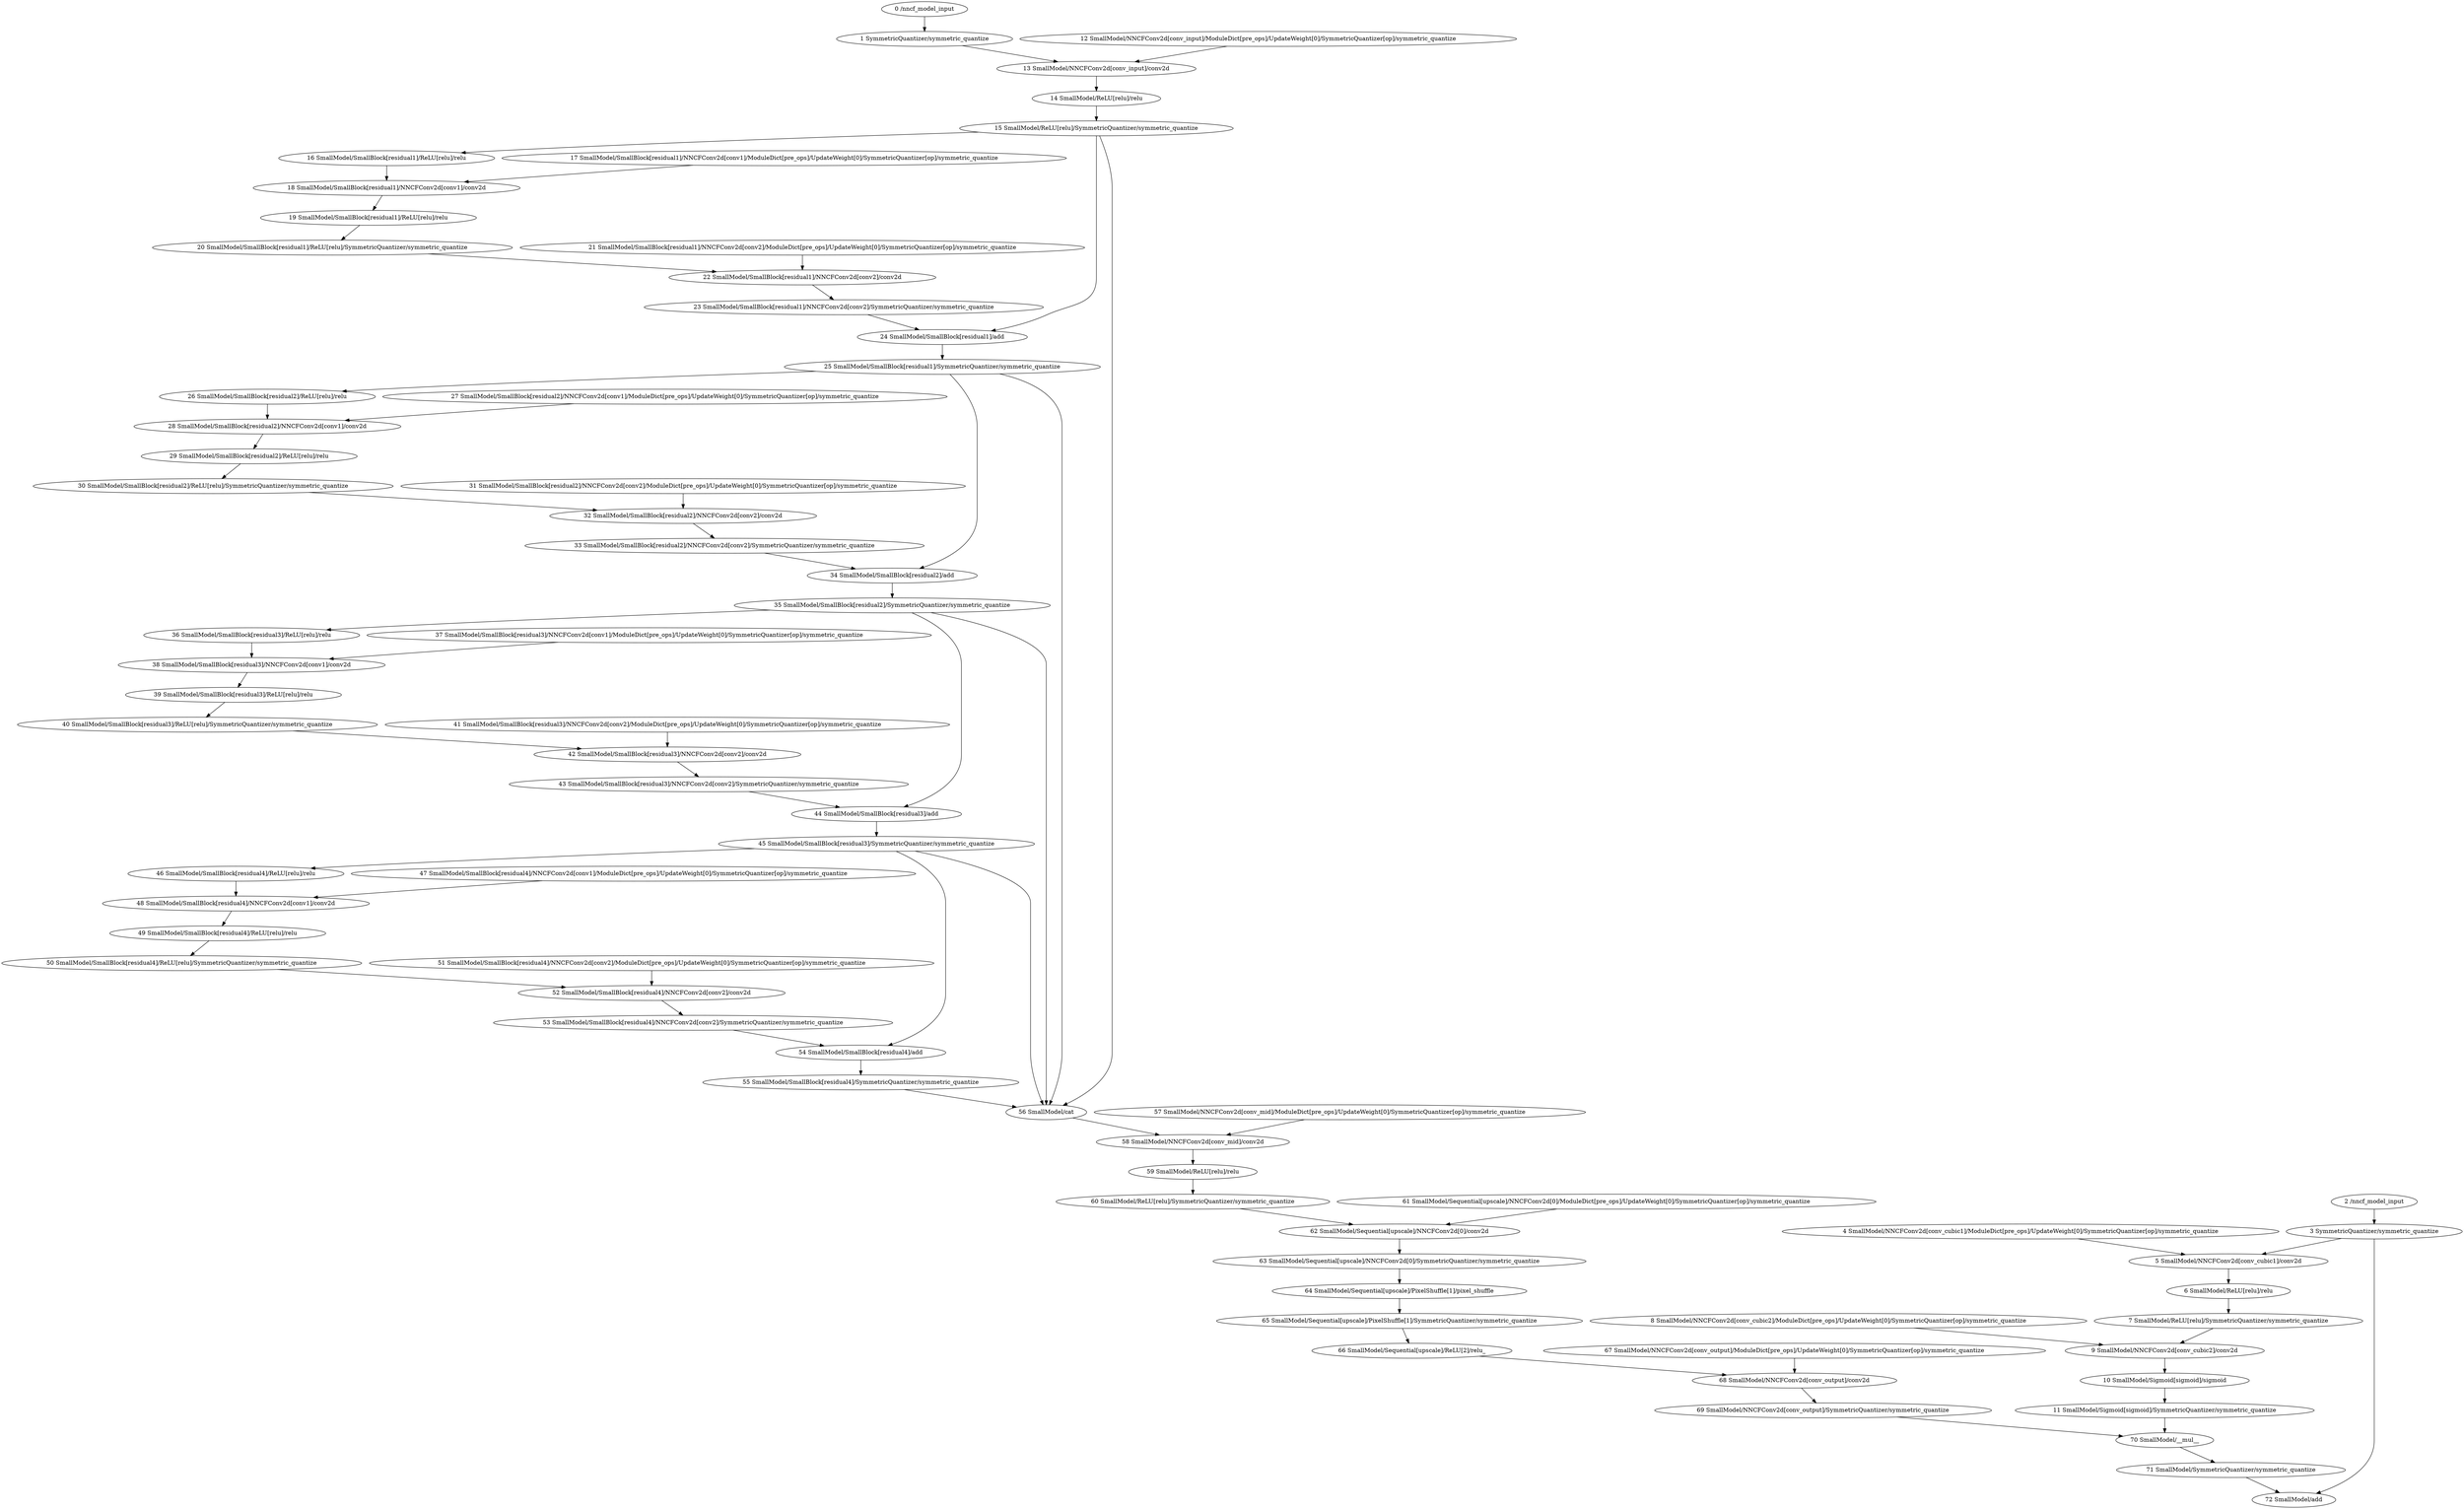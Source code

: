 strict digraph  {
"0 /nncf_model_input" [id=0, scope="", type=nncf_model_input];
"1 SymmetricQuantizer/symmetric_quantize" [id=1, scope=SymmetricQuantizer, type=symmetric_quantize];
"2 /nncf_model_input" [id=2, scope="", type=nncf_model_input];
"3 SymmetricQuantizer/symmetric_quantize" [id=3, scope=SymmetricQuantizer, type=symmetric_quantize];
"4 SmallModel/NNCFConv2d[conv_cubic1]/ModuleDict[pre_ops]/UpdateWeight[0]/SymmetricQuantizer[op]/symmetric_quantize" [id=4, scope="SmallModel/NNCFConv2d[conv_cubic1]/ModuleDict[pre_ops]/UpdateWeight[0]/SymmetricQuantizer[op]", type=symmetric_quantize];
"5 SmallModel/NNCFConv2d[conv_cubic1]/conv2d" [id=5, scope="SmallModel/NNCFConv2d[conv_cubic1]", type=conv2d];
"6 SmallModel/ReLU[relu]/relu" [id=6, scope="SmallModel/ReLU[relu]", type=relu];
"7 SmallModel/ReLU[relu]/SymmetricQuantizer/symmetric_quantize" [id=7, scope="SmallModel/ReLU[relu]/SymmetricQuantizer", type=symmetric_quantize];
"8 SmallModel/NNCFConv2d[conv_cubic2]/ModuleDict[pre_ops]/UpdateWeight[0]/SymmetricQuantizer[op]/symmetric_quantize" [id=8, scope="SmallModel/NNCFConv2d[conv_cubic2]/ModuleDict[pre_ops]/UpdateWeight[0]/SymmetricQuantizer[op]", type=symmetric_quantize];
"9 SmallModel/NNCFConv2d[conv_cubic2]/conv2d" [id=9, scope="SmallModel/NNCFConv2d[conv_cubic2]", type=conv2d];
"10 SmallModel/Sigmoid[sigmoid]/sigmoid" [id=10, scope="SmallModel/Sigmoid[sigmoid]", type=sigmoid];
"11 SmallModel/Sigmoid[sigmoid]/SymmetricQuantizer/symmetric_quantize" [id=11, scope="SmallModel/Sigmoid[sigmoid]/SymmetricQuantizer", type=symmetric_quantize];
"12 SmallModel/NNCFConv2d[conv_input]/ModuleDict[pre_ops]/UpdateWeight[0]/SymmetricQuantizer[op]/symmetric_quantize" [id=12, scope="SmallModel/NNCFConv2d[conv_input]/ModuleDict[pre_ops]/UpdateWeight[0]/SymmetricQuantizer[op]", type=symmetric_quantize];
"13 SmallModel/NNCFConv2d[conv_input]/conv2d" [id=13, scope="SmallModel/NNCFConv2d[conv_input]", type=conv2d];
"14 SmallModel/ReLU[relu]/relu" [id=14, scope="SmallModel/ReLU[relu]", type=relu];
"15 SmallModel/ReLU[relu]/SymmetricQuantizer/symmetric_quantize" [id=15, scope="SmallModel/ReLU[relu]/SymmetricQuantizer", type=symmetric_quantize];
"16 SmallModel/SmallBlock[residual1]/ReLU[relu]/relu" [id=16, scope="SmallModel/SmallBlock[residual1]/ReLU[relu]", type=relu];
"17 SmallModel/SmallBlock[residual1]/NNCFConv2d[conv1]/ModuleDict[pre_ops]/UpdateWeight[0]/SymmetricQuantizer[op]/symmetric_quantize" [id=17, scope="SmallModel/SmallBlock[residual1]/NNCFConv2d[conv1]/ModuleDict[pre_ops]/UpdateWeight[0]/SymmetricQuantizer[op]", type=symmetric_quantize];
"18 SmallModel/SmallBlock[residual1]/NNCFConv2d[conv1]/conv2d" [id=18, scope="SmallModel/SmallBlock[residual1]/NNCFConv2d[conv1]", type=conv2d];
"19 SmallModel/SmallBlock[residual1]/ReLU[relu]/relu" [id=19, scope="SmallModel/SmallBlock[residual1]/ReLU[relu]", type=relu];
"20 SmallModel/SmallBlock[residual1]/ReLU[relu]/SymmetricQuantizer/symmetric_quantize" [id=20, scope="SmallModel/SmallBlock[residual1]/ReLU[relu]/SymmetricQuantizer", type=symmetric_quantize];
"21 SmallModel/SmallBlock[residual1]/NNCFConv2d[conv2]/ModuleDict[pre_ops]/UpdateWeight[0]/SymmetricQuantizer[op]/symmetric_quantize" [id=21, scope="SmallModel/SmallBlock[residual1]/NNCFConv2d[conv2]/ModuleDict[pre_ops]/UpdateWeight[0]/SymmetricQuantizer[op]", type=symmetric_quantize];
"22 SmallModel/SmallBlock[residual1]/NNCFConv2d[conv2]/conv2d" [id=22, scope="SmallModel/SmallBlock[residual1]/NNCFConv2d[conv2]", type=conv2d];
"23 SmallModel/SmallBlock[residual1]/NNCFConv2d[conv2]/SymmetricQuantizer/symmetric_quantize" [id=23, scope="SmallModel/SmallBlock[residual1]/NNCFConv2d[conv2]/SymmetricQuantizer", type=symmetric_quantize];
"24 SmallModel/SmallBlock[residual1]/add" [id=24, scope="SmallModel/SmallBlock[residual1]", type=add];
"25 SmallModel/SmallBlock[residual1]/SymmetricQuantizer/symmetric_quantize" [id=25, scope="SmallModel/SmallBlock[residual1]/SymmetricQuantizer", type=symmetric_quantize];
"26 SmallModel/SmallBlock[residual2]/ReLU[relu]/relu" [id=26, scope="SmallModel/SmallBlock[residual2]/ReLU[relu]", type=relu];
"27 SmallModel/SmallBlock[residual2]/NNCFConv2d[conv1]/ModuleDict[pre_ops]/UpdateWeight[0]/SymmetricQuantizer[op]/symmetric_quantize" [id=27, scope="SmallModel/SmallBlock[residual2]/NNCFConv2d[conv1]/ModuleDict[pre_ops]/UpdateWeight[0]/SymmetricQuantizer[op]", type=symmetric_quantize];
"28 SmallModel/SmallBlock[residual2]/NNCFConv2d[conv1]/conv2d" [id=28, scope="SmallModel/SmallBlock[residual2]/NNCFConv2d[conv1]", type=conv2d];
"29 SmallModel/SmallBlock[residual2]/ReLU[relu]/relu" [id=29, scope="SmallModel/SmallBlock[residual2]/ReLU[relu]", type=relu];
"30 SmallModel/SmallBlock[residual2]/ReLU[relu]/SymmetricQuantizer/symmetric_quantize" [id=30, scope="SmallModel/SmallBlock[residual2]/ReLU[relu]/SymmetricQuantizer", type=symmetric_quantize];
"31 SmallModel/SmallBlock[residual2]/NNCFConv2d[conv2]/ModuleDict[pre_ops]/UpdateWeight[0]/SymmetricQuantizer[op]/symmetric_quantize" [id=31, scope="SmallModel/SmallBlock[residual2]/NNCFConv2d[conv2]/ModuleDict[pre_ops]/UpdateWeight[0]/SymmetricQuantizer[op]", type=symmetric_quantize];
"32 SmallModel/SmallBlock[residual2]/NNCFConv2d[conv2]/conv2d" [id=32, scope="SmallModel/SmallBlock[residual2]/NNCFConv2d[conv2]", type=conv2d];
"33 SmallModel/SmallBlock[residual2]/NNCFConv2d[conv2]/SymmetricQuantizer/symmetric_quantize" [id=33, scope="SmallModel/SmallBlock[residual2]/NNCFConv2d[conv2]/SymmetricQuantizer", type=symmetric_quantize];
"34 SmallModel/SmallBlock[residual2]/add" [id=34, scope="SmallModel/SmallBlock[residual2]", type=add];
"35 SmallModel/SmallBlock[residual2]/SymmetricQuantizer/symmetric_quantize" [id=35, scope="SmallModel/SmallBlock[residual2]/SymmetricQuantizer", type=symmetric_quantize];
"36 SmallModel/SmallBlock[residual3]/ReLU[relu]/relu" [id=36, scope="SmallModel/SmallBlock[residual3]/ReLU[relu]", type=relu];
"37 SmallModel/SmallBlock[residual3]/NNCFConv2d[conv1]/ModuleDict[pre_ops]/UpdateWeight[0]/SymmetricQuantizer[op]/symmetric_quantize" [id=37, scope="SmallModel/SmallBlock[residual3]/NNCFConv2d[conv1]/ModuleDict[pre_ops]/UpdateWeight[0]/SymmetricQuantizer[op]", type=symmetric_quantize];
"38 SmallModel/SmallBlock[residual3]/NNCFConv2d[conv1]/conv2d" [id=38, scope="SmallModel/SmallBlock[residual3]/NNCFConv2d[conv1]", type=conv2d];
"39 SmallModel/SmallBlock[residual3]/ReLU[relu]/relu" [id=39, scope="SmallModel/SmallBlock[residual3]/ReLU[relu]", type=relu];
"40 SmallModel/SmallBlock[residual3]/ReLU[relu]/SymmetricQuantizer/symmetric_quantize" [id=40, scope="SmallModel/SmallBlock[residual3]/ReLU[relu]/SymmetricQuantizer", type=symmetric_quantize];
"41 SmallModel/SmallBlock[residual3]/NNCFConv2d[conv2]/ModuleDict[pre_ops]/UpdateWeight[0]/SymmetricQuantizer[op]/symmetric_quantize" [id=41, scope="SmallModel/SmallBlock[residual3]/NNCFConv2d[conv2]/ModuleDict[pre_ops]/UpdateWeight[0]/SymmetricQuantizer[op]", type=symmetric_quantize];
"42 SmallModel/SmallBlock[residual3]/NNCFConv2d[conv2]/conv2d" [id=42, scope="SmallModel/SmallBlock[residual3]/NNCFConv2d[conv2]", type=conv2d];
"43 SmallModel/SmallBlock[residual3]/NNCFConv2d[conv2]/SymmetricQuantizer/symmetric_quantize" [id=43, scope="SmallModel/SmallBlock[residual3]/NNCFConv2d[conv2]/SymmetricQuantizer", type=symmetric_quantize];
"44 SmallModel/SmallBlock[residual3]/add" [id=44, scope="SmallModel/SmallBlock[residual3]", type=add];
"45 SmallModel/SmallBlock[residual3]/SymmetricQuantizer/symmetric_quantize" [id=45, scope="SmallModel/SmallBlock[residual3]/SymmetricQuantizer", type=symmetric_quantize];
"46 SmallModel/SmallBlock[residual4]/ReLU[relu]/relu" [id=46, scope="SmallModel/SmallBlock[residual4]/ReLU[relu]", type=relu];
"47 SmallModel/SmallBlock[residual4]/NNCFConv2d[conv1]/ModuleDict[pre_ops]/UpdateWeight[0]/SymmetricQuantizer[op]/symmetric_quantize" [id=47, scope="SmallModel/SmallBlock[residual4]/NNCFConv2d[conv1]/ModuleDict[pre_ops]/UpdateWeight[0]/SymmetricQuantizer[op]", type=symmetric_quantize];
"48 SmallModel/SmallBlock[residual4]/NNCFConv2d[conv1]/conv2d" [id=48, scope="SmallModel/SmallBlock[residual4]/NNCFConv2d[conv1]", type=conv2d];
"49 SmallModel/SmallBlock[residual4]/ReLU[relu]/relu" [id=49, scope="SmallModel/SmallBlock[residual4]/ReLU[relu]", type=relu];
"50 SmallModel/SmallBlock[residual4]/ReLU[relu]/SymmetricQuantizer/symmetric_quantize" [id=50, scope="SmallModel/SmallBlock[residual4]/ReLU[relu]/SymmetricQuantizer", type=symmetric_quantize];
"51 SmallModel/SmallBlock[residual4]/NNCFConv2d[conv2]/ModuleDict[pre_ops]/UpdateWeight[0]/SymmetricQuantizer[op]/symmetric_quantize" [id=51, scope="SmallModel/SmallBlock[residual4]/NNCFConv2d[conv2]/ModuleDict[pre_ops]/UpdateWeight[0]/SymmetricQuantizer[op]", type=symmetric_quantize];
"52 SmallModel/SmallBlock[residual4]/NNCFConv2d[conv2]/conv2d" [id=52, scope="SmallModel/SmallBlock[residual4]/NNCFConv2d[conv2]", type=conv2d];
"53 SmallModel/SmallBlock[residual4]/NNCFConv2d[conv2]/SymmetricQuantizer/symmetric_quantize" [id=53, scope="SmallModel/SmallBlock[residual4]/NNCFConv2d[conv2]/SymmetricQuantizer", type=symmetric_quantize];
"54 SmallModel/SmallBlock[residual4]/add" [id=54, scope="SmallModel/SmallBlock[residual4]", type=add];
"55 SmallModel/SmallBlock[residual4]/SymmetricQuantizer/symmetric_quantize" [id=55, scope="SmallModel/SmallBlock[residual4]/SymmetricQuantizer", type=symmetric_quantize];
"56 SmallModel/cat" [id=56, scope=SmallModel, type=cat];
"57 SmallModel/NNCFConv2d[conv_mid]/ModuleDict[pre_ops]/UpdateWeight[0]/SymmetricQuantizer[op]/symmetric_quantize" [id=57, scope="SmallModel/NNCFConv2d[conv_mid]/ModuleDict[pre_ops]/UpdateWeight[0]/SymmetricQuantizer[op]", type=symmetric_quantize];
"58 SmallModel/NNCFConv2d[conv_mid]/conv2d" [id=58, scope="SmallModel/NNCFConv2d[conv_mid]", type=conv2d];
"59 SmallModel/ReLU[relu]/relu" [id=59, scope="SmallModel/ReLU[relu]", type=relu];
"60 SmallModel/ReLU[relu]/SymmetricQuantizer/symmetric_quantize" [id=60, scope="SmallModel/ReLU[relu]/SymmetricQuantizer", type=symmetric_quantize];
"61 SmallModel/Sequential[upscale]/NNCFConv2d[0]/ModuleDict[pre_ops]/UpdateWeight[0]/SymmetricQuantizer[op]/symmetric_quantize" [id=61, scope="SmallModel/Sequential[upscale]/NNCFConv2d[0]/ModuleDict[pre_ops]/UpdateWeight[0]/SymmetricQuantizer[op]", type=symmetric_quantize];
"62 SmallModel/Sequential[upscale]/NNCFConv2d[0]/conv2d" [id=62, scope="SmallModel/Sequential[upscale]/NNCFConv2d[0]", type=conv2d];
"63 SmallModel/Sequential[upscale]/NNCFConv2d[0]/SymmetricQuantizer/symmetric_quantize" [id=63, scope="SmallModel/Sequential[upscale]/NNCFConv2d[0]/SymmetricQuantizer", type=symmetric_quantize];
"64 SmallModel/Sequential[upscale]/PixelShuffle[1]/pixel_shuffle" [id=64, scope="SmallModel/Sequential[upscale]/PixelShuffle[1]", type=pixel_shuffle];
"65 SmallModel/Sequential[upscale]/PixelShuffle[1]/SymmetricQuantizer/symmetric_quantize" [id=65, scope="SmallModel/Sequential[upscale]/PixelShuffle[1]/SymmetricQuantizer", type=symmetric_quantize];
"66 SmallModel/Sequential[upscale]/ReLU[2]/relu_" [id=66, scope="SmallModel/Sequential[upscale]/ReLU[2]", type=relu_];
"67 SmallModel/NNCFConv2d[conv_output]/ModuleDict[pre_ops]/UpdateWeight[0]/SymmetricQuantizer[op]/symmetric_quantize" [id=67, scope="SmallModel/NNCFConv2d[conv_output]/ModuleDict[pre_ops]/UpdateWeight[0]/SymmetricQuantizer[op]", type=symmetric_quantize];
"68 SmallModel/NNCFConv2d[conv_output]/conv2d" [id=68, scope="SmallModel/NNCFConv2d[conv_output]", type=conv2d];
"69 SmallModel/NNCFConv2d[conv_output]/SymmetricQuantizer/symmetric_quantize" [id=69, scope="SmallModel/NNCFConv2d[conv_output]/SymmetricQuantizer", type=symmetric_quantize];
"70 SmallModel/__mul__" [id=70, scope=SmallModel, type=__mul__];
"71 SmallModel/SymmetricQuantizer/symmetric_quantize" [id=71, scope="SmallModel/SymmetricQuantizer", type=symmetric_quantize];
"72 SmallModel/add" [id=72, scope=SmallModel, type=add];
"0 /nncf_model_input" -> "1 SymmetricQuantizer/symmetric_quantize";
"2 /nncf_model_input" -> "3 SymmetricQuantizer/symmetric_quantize";
"3 SymmetricQuantizer/symmetric_quantize" -> "5 SmallModel/NNCFConv2d[conv_cubic1]/conv2d";
"4 SmallModel/NNCFConv2d[conv_cubic1]/ModuleDict[pre_ops]/UpdateWeight[0]/SymmetricQuantizer[op]/symmetric_quantize" -> "5 SmallModel/NNCFConv2d[conv_cubic1]/conv2d";
"5 SmallModel/NNCFConv2d[conv_cubic1]/conv2d" -> "6 SmallModel/ReLU[relu]/relu";
"6 SmallModel/ReLU[relu]/relu" -> "7 SmallModel/ReLU[relu]/SymmetricQuantizer/symmetric_quantize";
"7 SmallModel/ReLU[relu]/SymmetricQuantizer/symmetric_quantize" -> "9 SmallModel/NNCFConv2d[conv_cubic2]/conv2d";
"8 SmallModel/NNCFConv2d[conv_cubic2]/ModuleDict[pre_ops]/UpdateWeight[0]/SymmetricQuantizer[op]/symmetric_quantize" -> "9 SmallModel/NNCFConv2d[conv_cubic2]/conv2d";
"1 SymmetricQuantizer/symmetric_quantize" -> "13 SmallModel/NNCFConv2d[conv_input]/conv2d";
"3 SymmetricQuantizer/symmetric_quantize" -> "72 SmallModel/add";
"9 SmallModel/NNCFConv2d[conv_cubic2]/conv2d" -> "10 SmallModel/Sigmoid[sigmoid]/sigmoid";
"10 SmallModel/Sigmoid[sigmoid]/sigmoid" -> "11 SmallModel/Sigmoid[sigmoid]/SymmetricQuantizer/symmetric_quantize";
"11 SmallModel/Sigmoid[sigmoid]/SymmetricQuantizer/symmetric_quantize" -> "70 SmallModel/__mul__";
"12 SmallModel/NNCFConv2d[conv_input]/ModuleDict[pre_ops]/UpdateWeight[0]/SymmetricQuantizer[op]/symmetric_quantize" -> "13 SmallModel/NNCFConv2d[conv_input]/conv2d";
"13 SmallModel/NNCFConv2d[conv_input]/conv2d" -> "14 SmallModel/ReLU[relu]/relu";
"14 SmallModel/ReLU[relu]/relu" -> "15 SmallModel/ReLU[relu]/SymmetricQuantizer/symmetric_quantize";
"15 SmallModel/ReLU[relu]/SymmetricQuantizer/symmetric_quantize" -> "16 SmallModel/SmallBlock[residual1]/ReLU[relu]/relu";
"15 SmallModel/ReLU[relu]/SymmetricQuantizer/symmetric_quantize" -> "24 SmallModel/SmallBlock[residual1]/add";
"15 SmallModel/ReLU[relu]/SymmetricQuantizer/symmetric_quantize" -> "56 SmallModel/cat";
"16 SmallModel/SmallBlock[residual1]/ReLU[relu]/relu" -> "18 SmallModel/SmallBlock[residual1]/NNCFConv2d[conv1]/conv2d";
"17 SmallModel/SmallBlock[residual1]/NNCFConv2d[conv1]/ModuleDict[pre_ops]/UpdateWeight[0]/SymmetricQuantizer[op]/symmetric_quantize" -> "18 SmallModel/SmallBlock[residual1]/NNCFConv2d[conv1]/conv2d";
"18 SmallModel/SmallBlock[residual1]/NNCFConv2d[conv1]/conv2d" -> "19 SmallModel/SmallBlock[residual1]/ReLU[relu]/relu";
"19 SmallModel/SmallBlock[residual1]/ReLU[relu]/relu" -> "20 SmallModel/SmallBlock[residual1]/ReLU[relu]/SymmetricQuantizer/symmetric_quantize";
"20 SmallModel/SmallBlock[residual1]/ReLU[relu]/SymmetricQuantizer/symmetric_quantize" -> "22 SmallModel/SmallBlock[residual1]/NNCFConv2d[conv2]/conv2d";
"21 SmallModel/SmallBlock[residual1]/NNCFConv2d[conv2]/ModuleDict[pre_ops]/UpdateWeight[0]/SymmetricQuantizer[op]/symmetric_quantize" -> "22 SmallModel/SmallBlock[residual1]/NNCFConv2d[conv2]/conv2d";
"22 SmallModel/SmallBlock[residual1]/NNCFConv2d[conv2]/conv2d" -> "23 SmallModel/SmallBlock[residual1]/NNCFConv2d[conv2]/SymmetricQuantizer/symmetric_quantize";
"23 SmallModel/SmallBlock[residual1]/NNCFConv2d[conv2]/SymmetricQuantizer/symmetric_quantize" -> "24 SmallModel/SmallBlock[residual1]/add";
"24 SmallModel/SmallBlock[residual1]/add" -> "25 SmallModel/SmallBlock[residual1]/SymmetricQuantizer/symmetric_quantize";
"25 SmallModel/SmallBlock[residual1]/SymmetricQuantizer/symmetric_quantize" -> "26 SmallModel/SmallBlock[residual2]/ReLU[relu]/relu";
"25 SmallModel/SmallBlock[residual1]/SymmetricQuantizer/symmetric_quantize" -> "34 SmallModel/SmallBlock[residual2]/add";
"25 SmallModel/SmallBlock[residual1]/SymmetricQuantizer/symmetric_quantize" -> "56 SmallModel/cat";
"26 SmallModel/SmallBlock[residual2]/ReLU[relu]/relu" -> "28 SmallModel/SmallBlock[residual2]/NNCFConv2d[conv1]/conv2d";
"27 SmallModel/SmallBlock[residual2]/NNCFConv2d[conv1]/ModuleDict[pre_ops]/UpdateWeight[0]/SymmetricQuantizer[op]/symmetric_quantize" -> "28 SmallModel/SmallBlock[residual2]/NNCFConv2d[conv1]/conv2d";
"28 SmallModel/SmallBlock[residual2]/NNCFConv2d[conv1]/conv2d" -> "29 SmallModel/SmallBlock[residual2]/ReLU[relu]/relu";
"29 SmallModel/SmallBlock[residual2]/ReLU[relu]/relu" -> "30 SmallModel/SmallBlock[residual2]/ReLU[relu]/SymmetricQuantizer/symmetric_quantize";
"30 SmallModel/SmallBlock[residual2]/ReLU[relu]/SymmetricQuantizer/symmetric_quantize" -> "32 SmallModel/SmallBlock[residual2]/NNCFConv2d[conv2]/conv2d";
"31 SmallModel/SmallBlock[residual2]/NNCFConv2d[conv2]/ModuleDict[pre_ops]/UpdateWeight[0]/SymmetricQuantizer[op]/symmetric_quantize" -> "32 SmallModel/SmallBlock[residual2]/NNCFConv2d[conv2]/conv2d";
"32 SmallModel/SmallBlock[residual2]/NNCFConv2d[conv2]/conv2d" -> "33 SmallModel/SmallBlock[residual2]/NNCFConv2d[conv2]/SymmetricQuantizer/symmetric_quantize";
"33 SmallModel/SmallBlock[residual2]/NNCFConv2d[conv2]/SymmetricQuantizer/symmetric_quantize" -> "34 SmallModel/SmallBlock[residual2]/add";
"34 SmallModel/SmallBlock[residual2]/add" -> "35 SmallModel/SmallBlock[residual2]/SymmetricQuantizer/symmetric_quantize";
"35 SmallModel/SmallBlock[residual2]/SymmetricQuantizer/symmetric_quantize" -> "36 SmallModel/SmallBlock[residual3]/ReLU[relu]/relu";
"35 SmallModel/SmallBlock[residual2]/SymmetricQuantizer/symmetric_quantize" -> "44 SmallModel/SmallBlock[residual3]/add";
"35 SmallModel/SmallBlock[residual2]/SymmetricQuantizer/symmetric_quantize" -> "56 SmallModel/cat";
"36 SmallModel/SmallBlock[residual3]/ReLU[relu]/relu" -> "38 SmallModel/SmallBlock[residual3]/NNCFConv2d[conv1]/conv2d";
"37 SmallModel/SmallBlock[residual3]/NNCFConv2d[conv1]/ModuleDict[pre_ops]/UpdateWeight[0]/SymmetricQuantizer[op]/symmetric_quantize" -> "38 SmallModel/SmallBlock[residual3]/NNCFConv2d[conv1]/conv2d";
"38 SmallModel/SmallBlock[residual3]/NNCFConv2d[conv1]/conv2d" -> "39 SmallModel/SmallBlock[residual3]/ReLU[relu]/relu";
"39 SmallModel/SmallBlock[residual3]/ReLU[relu]/relu" -> "40 SmallModel/SmallBlock[residual3]/ReLU[relu]/SymmetricQuantizer/symmetric_quantize";
"40 SmallModel/SmallBlock[residual3]/ReLU[relu]/SymmetricQuantizer/symmetric_quantize" -> "42 SmallModel/SmallBlock[residual3]/NNCFConv2d[conv2]/conv2d";
"41 SmallModel/SmallBlock[residual3]/NNCFConv2d[conv2]/ModuleDict[pre_ops]/UpdateWeight[0]/SymmetricQuantizer[op]/symmetric_quantize" -> "42 SmallModel/SmallBlock[residual3]/NNCFConv2d[conv2]/conv2d";
"42 SmallModel/SmallBlock[residual3]/NNCFConv2d[conv2]/conv2d" -> "43 SmallModel/SmallBlock[residual3]/NNCFConv2d[conv2]/SymmetricQuantizer/symmetric_quantize";
"43 SmallModel/SmallBlock[residual3]/NNCFConv2d[conv2]/SymmetricQuantizer/symmetric_quantize" -> "44 SmallModel/SmallBlock[residual3]/add";
"44 SmallModel/SmallBlock[residual3]/add" -> "45 SmallModel/SmallBlock[residual3]/SymmetricQuantizer/symmetric_quantize";
"45 SmallModel/SmallBlock[residual3]/SymmetricQuantizer/symmetric_quantize" -> "46 SmallModel/SmallBlock[residual4]/ReLU[relu]/relu";
"45 SmallModel/SmallBlock[residual3]/SymmetricQuantizer/symmetric_quantize" -> "54 SmallModel/SmallBlock[residual4]/add";
"45 SmallModel/SmallBlock[residual3]/SymmetricQuantizer/symmetric_quantize" -> "56 SmallModel/cat";
"46 SmallModel/SmallBlock[residual4]/ReLU[relu]/relu" -> "48 SmallModel/SmallBlock[residual4]/NNCFConv2d[conv1]/conv2d";
"47 SmallModel/SmallBlock[residual4]/NNCFConv2d[conv1]/ModuleDict[pre_ops]/UpdateWeight[0]/SymmetricQuantizer[op]/symmetric_quantize" -> "48 SmallModel/SmallBlock[residual4]/NNCFConv2d[conv1]/conv2d";
"48 SmallModel/SmallBlock[residual4]/NNCFConv2d[conv1]/conv2d" -> "49 SmallModel/SmallBlock[residual4]/ReLU[relu]/relu";
"49 SmallModel/SmallBlock[residual4]/ReLU[relu]/relu" -> "50 SmallModel/SmallBlock[residual4]/ReLU[relu]/SymmetricQuantizer/symmetric_quantize";
"50 SmallModel/SmallBlock[residual4]/ReLU[relu]/SymmetricQuantizer/symmetric_quantize" -> "52 SmallModel/SmallBlock[residual4]/NNCFConv2d[conv2]/conv2d";
"51 SmallModel/SmallBlock[residual4]/NNCFConv2d[conv2]/ModuleDict[pre_ops]/UpdateWeight[0]/SymmetricQuantizer[op]/symmetric_quantize" -> "52 SmallModel/SmallBlock[residual4]/NNCFConv2d[conv2]/conv2d";
"52 SmallModel/SmallBlock[residual4]/NNCFConv2d[conv2]/conv2d" -> "53 SmallModel/SmallBlock[residual4]/NNCFConv2d[conv2]/SymmetricQuantizer/symmetric_quantize";
"53 SmallModel/SmallBlock[residual4]/NNCFConv2d[conv2]/SymmetricQuantizer/symmetric_quantize" -> "54 SmallModel/SmallBlock[residual4]/add";
"54 SmallModel/SmallBlock[residual4]/add" -> "55 SmallModel/SmallBlock[residual4]/SymmetricQuantizer/symmetric_quantize";
"55 SmallModel/SmallBlock[residual4]/SymmetricQuantizer/symmetric_quantize" -> "56 SmallModel/cat";
"56 SmallModel/cat" -> "58 SmallModel/NNCFConv2d[conv_mid]/conv2d";
"57 SmallModel/NNCFConv2d[conv_mid]/ModuleDict[pre_ops]/UpdateWeight[0]/SymmetricQuantizer[op]/symmetric_quantize" -> "58 SmallModel/NNCFConv2d[conv_mid]/conv2d";
"58 SmallModel/NNCFConv2d[conv_mid]/conv2d" -> "59 SmallModel/ReLU[relu]/relu";
"59 SmallModel/ReLU[relu]/relu" -> "60 SmallModel/ReLU[relu]/SymmetricQuantizer/symmetric_quantize";
"60 SmallModel/ReLU[relu]/SymmetricQuantizer/symmetric_quantize" -> "62 SmallModel/Sequential[upscale]/NNCFConv2d[0]/conv2d";
"61 SmallModel/Sequential[upscale]/NNCFConv2d[0]/ModuleDict[pre_ops]/UpdateWeight[0]/SymmetricQuantizer[op]/symmetric_quantize" -> "62 SmallModel/Sequential[upscale]/NNCFConv2d[0]/conv2d";
"62 SmallModel/Sequential[upscale]/NNCFConv2d[0]/conv2d" -> "63 SmallModel/Sequential[upscale]/NNCFConv2d[0]/SymmetricQuantizer/symmetric_quantize";
"63 SmallModel/Sequential[upscale]/NNCFConv2d[0]/SymmetricQuantizer/symmetric_quantize" -> "64 SmallModel/Sequential[upscale]/PixelShuffle[1]/pixel_shuffle";
"64 SmallModel/Sequential[upscale]/PixelShuffle[1]/pixel_shuffle" -> "65 SmallModel/Sequential[upscale]/PixelShuffle[1]/SymmetricQuantizer/symmetric_quantize";
"65 SmallModel/Sequential[upscale]/PixelShuffle[1]/SymmetricQuantizer/symmetric_quantize" -> "66 SmallModel/Sequential[upscale]/ReLU[2]/relu_";
"66 SmallModel/Sequential[upscale]/ReLU[2]/relu_" -> "68 SmallModel/NNCFConv2d[conv_output]/conv2d";
"67 SmallModel/NNCFConv2d[conv_output]/ModuleDict[pre_ops]/UpdateWeight[0]/SymmetricQuantizer[op]/symmetric_quantize" -> "68 SmallModel/NNCFConv2d[conv_output]/conv2d";
"68 SmallModel/NNCFConv2d[conv_output]/conv2d" -> "69 SmallModel/NNCFConv2d[conv_output]/SymmetricQuantizer/symmetric_quantize";
"69 SmallModel/NNCFConv2d[conv_output]/SymmetricQuantizer/symmetric_quantize" -> "70 SmallModel/__mul__";
"70 SmallModel/__mul__" -> "71 SmallModel/SymmetricQuantizer/symmetric_quantize";
"71 SmallModel/SymmetricQuantizer/symmetric_quantize" -> "72 SmallModel/add";
}
